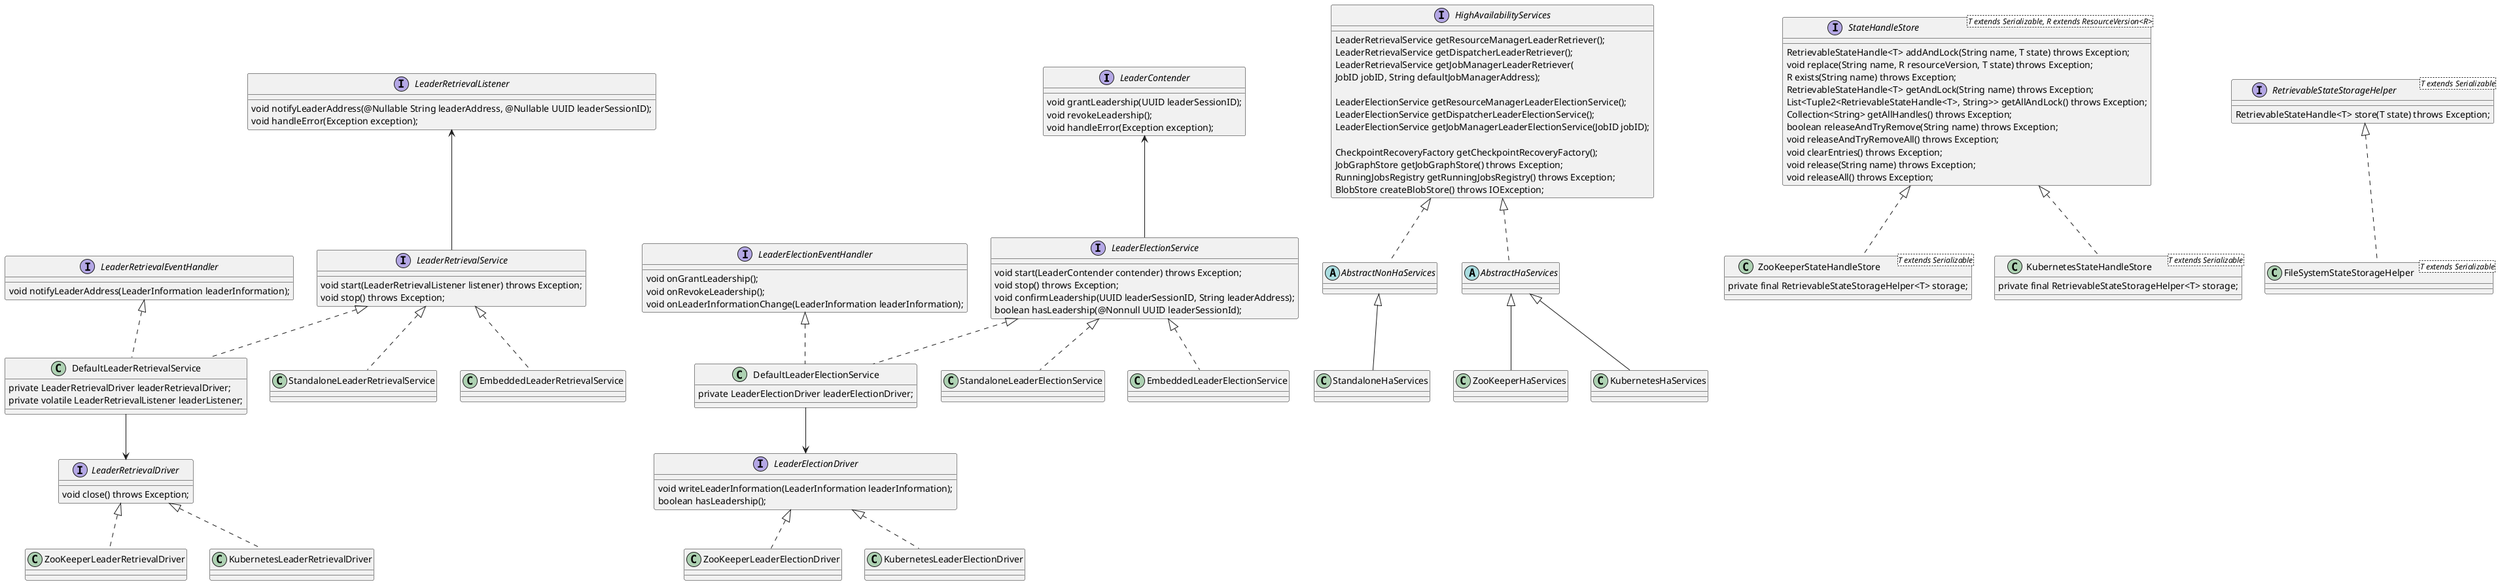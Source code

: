 @startuml flinl-ha
together {
interface LeaderContender {
    void grantLeadership(UUID leaderSessionID);
    void revokeLeadership();
    void handleError(Exception exception);
}

LeaderElectionService -up-> LeaderContender

'each contender has to instantiate its own leader election service
interface LeaderElectionService {
    void start(LeaderContender contender) throws Exception;
    void stop() throws Exception;
    void confirmLeadership(UUID leaderSessionID, String leaderAddress);
    boolean hasLeadership(@Nonnull UUID leaderSessionId);
}


'only a single and thus directly grants him the leadership upon start up
class StandaloneLeaderElectionService implements LeaderElectionService {
}

class EmbeddedLeaderElectionService implements LeaderElectionService {
}

interface LeaderElectionEventHandler {
    void onGrantLeadership();
    void onRevokeLeadership();
    void onLeaderInformationChange(LeaderInformation leaderInformation);
}

class DefaultLeaderElectionService implements LeaderElectionService, LeaderElectionEventHandler {
    private LeaderElectionDriver leaderElectionDriver;
}

interface LeaderElectionDriver {
    void writeLeaderInformation(LeaderInformation leaderInformation);
    boolean hasLeadership();
}

class ZooKeeperLeaderElectionDriver implements LeaderElectionDriver {
}

class KubernetesLeaderElectionDriver implements LeaderElectionDriver {
}

DefaultLeaderElectionService --> LeaderElectionDriver

}


together {

interface LeaderRetrievalListener {
    void notifyLeaderAddress(@Nullable String leaderAddress, @Nullable UUID leaderSessionID);
    void handleError(Exception exception);
}

interface LeaderRetrievalService {
    void start(LeaderRetrievalListener listener) throws Exception;
    void stop() throws Exception;
}

LeaderRetrievalService -up-> LeaderRetrievalListener

class StandaloneLeaderRetrievalService implements LeaderRetrievalService {
}

class EmbeddedLeaderRetrievalService implements LeaderRetrievalService {
}

interface LeaderRetrievalEventHandler {
    void notifyLeaderAddress(LeaderInformation leaderInformation);
}

class DefaultLeaderRetrievalService implements LeaderRetrievalService, LeaderRetrievalEventHandler {
    private LeaderRetrievalDriver leaderRetrievalDriver;
    private volatile LeaderRetrievalListener leaderListener;
}

interface LeaderRetrievalDriver {
    void close() throws Exception;
}

DefaultLeaderRetrievalService --> LeaderRetrievalDriver

class ZooKeeperLeaderRetrievalDriver implements LeaderRetrievalDriver {
}

class KubernetesLeaderRetrievalDriver implements LeaderRetrievalDriver {
}

}


together {
interface HighAvailabilityServices {
    LeaderRetrievalService getResourceManagerLeaderRetriever();
    LeaderRetrievalService getDispatcherLeaderRetriever();
    LeaderRetrievalService getJobManagerLeaderRetriever(
            JobID jobID, String defaultJobManagerAddress);

    LeaderElectionService getResourceManagerLeaderElectionService();
    LeaderElectionService getDispatcherLeaderElectionService();
    LeaderElectionService getJobManagerLeaderElectionService(JobID jobID);

    CheckpointRecoveryFactory getCheckpointRecoveryFactory();
    JobGraphStore getJobGraphStore() throws Exception;
    RunningJobsRegistry getRunningJobsRegistry() throws Exception;
    BlobStore createBlobStore() throws IOException;
}

abstract class AbstractNonHaServices implements HighAvailabilityServices {

}

class StandaloneHaServices extends AbstractNonHaServices {

}

abstract class AbstractHaServices implements HighAvailabilityServices {

}

class ZooKeeperHaServices extends AbstractHaServices {

}

class KubernetesHaServices extends AbstractHaServices {

}
}


together {
interface RetrievableStateStorageHelper<T extends Serializable> {
    RetrievableStateHandle<T> store(T state) throws Exception;
}

class FileSystemStateStorageHelper<T extends Serializable> implements RetrievableStateStorageHelper {
}

interface StateHandleStore<T extends Serializable, R extends ResourceVersion<R>> {
    RetrievableStateHandle<T> addAndLock(String name, T state) throws Exception;
    void replace(String name, R resourceVersion, T state) throws Exception;
    R exists(String name) throws Exception;
    RetrievableStateHandle<T> getAndLock(String name) throws Exception;
    List<Tuple2<RetrievableStateHandle<T>, String>> getAllAndLock() throws Exception;
    Collection<String> getAllHandles() throws Exception;
    boolean releaseAndTryRemove(String name) throws Exception;
    void releaseAndTryRemoveAll() throws Exception;
    void clearEntries() throws Exception;
    void release(String name) throws Exception;
    void releaseAll() throws Exception;
}

class ZooKeeperStateHandleStore<T extends Serializable> implements StateHandleStore {
    private final RetrievableStateStorageHelper<T> storage;
}

class KubernetesStateHandleStore<T extends Serializable> implements StateHandleStore {
    private final RetrievableStateStorageHelper<T> storage;
}
}
@enduml